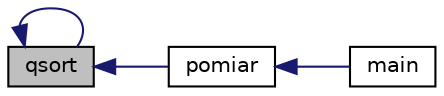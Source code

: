 digraph G
{
  edge [fontname="Helvetica",fontsize="10",labelfontname="Helvetica",labelfontsize="10"];
  node [fontname="Helvetica",fontsize="10",shape=record];
  rankdir="LR";
  Node1 [label="qsort",height=0.2,width=0.4,color="black", fillcolor="grey75", style="filled" fontcolor="black"];
  Node1 -> Node2 [dir="back",color="midnightblue",fontsize="10",style="solid",fontname="Helvetica"];
  Node2 [label="pomiar",height=0.2,width=0.4,color="black", fillcolor="white", style="filled",URL="$pomiary_8cpp.html#a41466d87f95931be3de0eccdda4a563f",tooltip="Wczytuje liczby z pliku i porównuje sprawdzajac z zegarem."];
  Node2 -> Node3 [dir="back",color="midnightblue",fontsize="10",style="solid",fontname="Helvetica"];
  Node3 [label="main",height=0.2,width=0.4,color="black", fillcolor="white", style="filled",URL="$main_8cpp.html#ae66f6b31b5ad750f1fe042a706a4e3d4",tooltip="Moduł główny."];
  Node1 -> Node1 [dir="back",color="midnightblue",fontsize="10",style="solid",fontname="Helvetica"];
}
